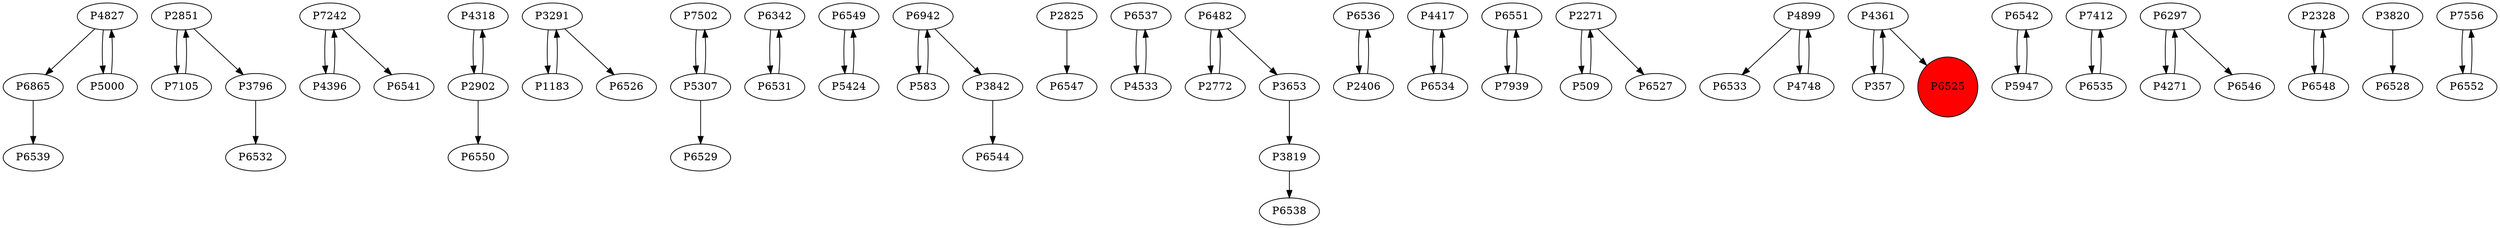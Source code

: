 digraph {
	P4827 -> P6865
	P4827 -> P5000
	P2851 -> P7105
	P7242 -> P4396
	P4318 -> P2902
	P3291 -> P1183
	P7502 -> P5307
	P6342 -> P6531
	P6549 -> P5424
	P6942 -> P583
	P2825 -> P6547
	P6537 -> P4533
	P1183 -> P3291
	P6482 -> P2772
	P6536 -> P2406
	P7242 -> P6541
	P4417 -> P6534
	P6551 -> P7939
	P2271 -> P509
	P3842 -> P6544
	P4899 -> P6533
	P3796 -> P6532
	P4748 -> P4899
	P6531 -> P6342
	P7105 -> P2851
	P4361 -> P357
	P6542 -> P5947
	P3819 -> P6538
	P4899 -> P4748
	P6534 -> P4417
	P509 -> P2271
	P7412 -> P6535
	P6297 -> P4271
	P4271 -> P6297
	P2851 -> P3796
	P4396 -> P7242
	P2328 -> P6548
	P3820 -> P6528
	P7939 -> P6551
	P6297 -> P6546
	P2772 -> P6482
	P7556 -> P6552
	P5307 -> P7502
	P2406 -> P6536
	P5424 -> P6549
	P6942 -> P3842
	P6865 -> P6539
	P2271 -> P6527
	P4533 -> P6537
	P357 -> P4361
	P6548 -> P2328
	P5000 -> P4827
	P5307 -> P6529
	P3291 -> P6526
	P6535 -> P7412
	P3653 -> P3819
	P2902 -> P6550
	P5947 -> P6542
	P6552 -> P7556
	P583 -> P6942
	P2902 -> P4318
	P6482 -> P3653
	P4361 -> P6525
	P6525 [shape=circle]
	P6525 [style=filled]
	P6525 [fillcolor=red]
}